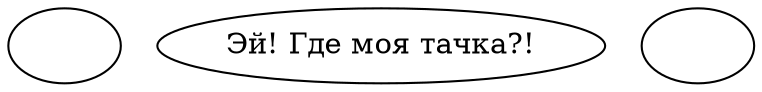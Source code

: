 digraph ntCar1 {
  "start" [style=filled       fillcolor="#FFFFFF"       color="#000000"]
  "start" [label=""]
  "spatial_p_proc" [style=filled       fillcolor="#FFFFFF"       color="#000000"]
  "spatial_p_proc" [label="Эй! Где моя тачка?!"]
  "map_update_p_proc" [style=filled       fillcolor="#FFFFFF"       color="#000000"]
  "map_update_p_proc" [label=""]
}
